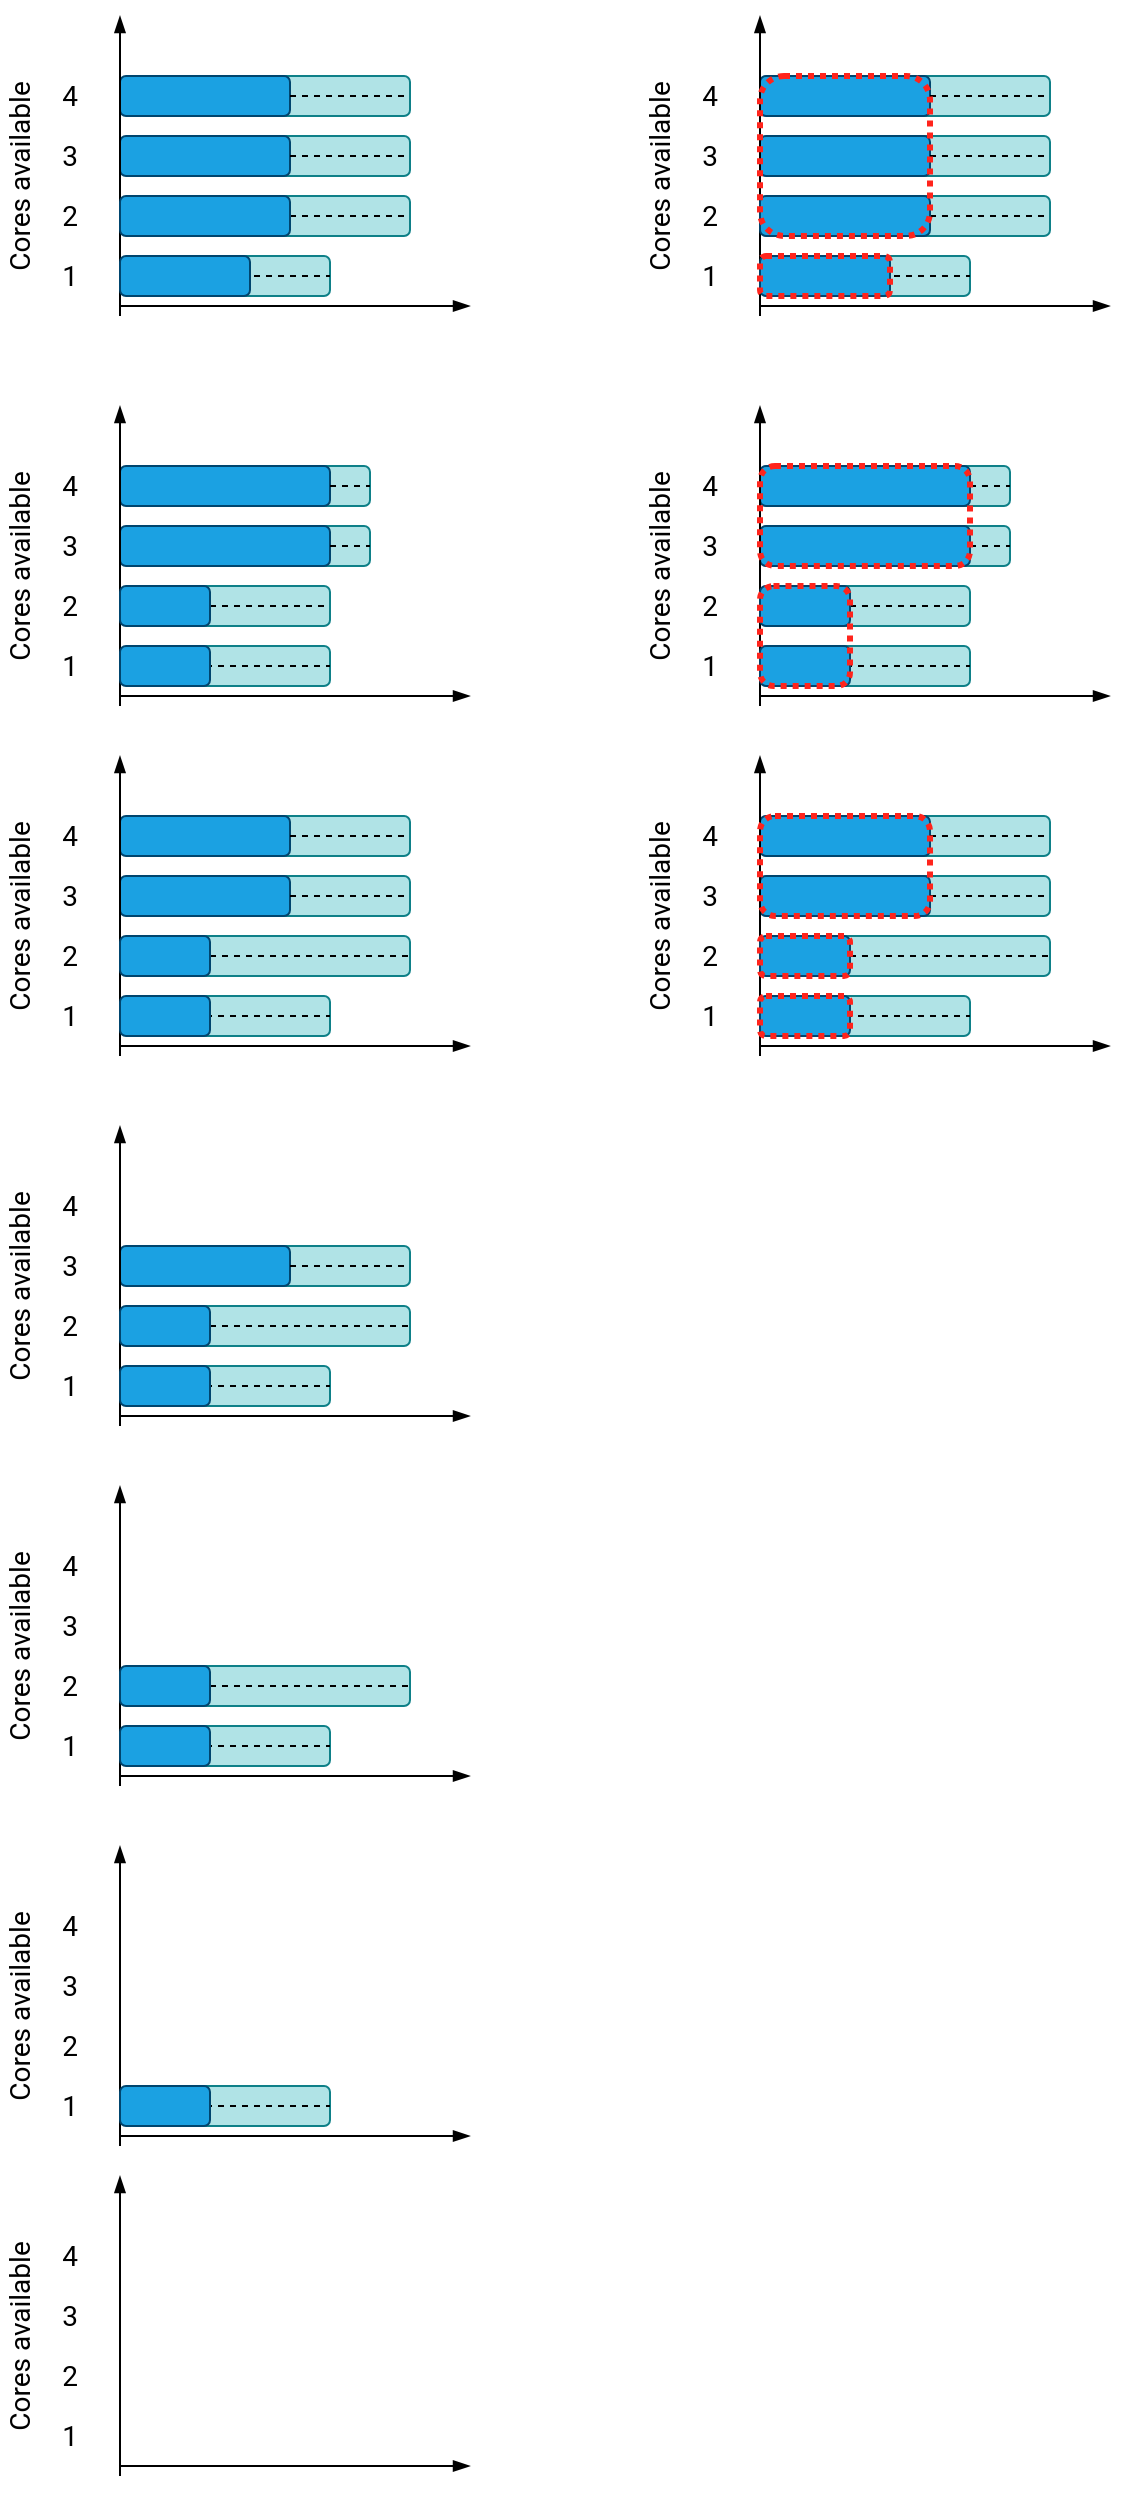 <mxfile version="13.6.2" type="device"><diagram name="simultaneous_releases" id="X5FZOMrQJ32GFvHXeT5o"><mxGraphModel dx="813" dy="1639" grid="1" gridSize="5" guides="1" tooltips="1" connect="1" arrows="1" fold="1" page="1" pageScale="1" pageWidth="827" pageHeight="1169" math="1" shadow="0" extFonts="Roboto^https://fonts.googleapis.com/css?family=Roboto"><root><mxCell id="Jh5jB5BnzTjPkHCwdIx3-0"/><mxCell id="Jh5jB5BnzTjPkHCwdIx3-1" parent="Jh5jB5BnzTjPkHCwdIx3-0"/><mxCell id="tNLp7eBJps0jSe5XnN7u-1" value="" style="rounded=1;whiteSpace=wrap;html=1;align=center;fillColor=#b0e3e6;strokeColor=#0e8088;comic=0;fontSize=14;fontFamily=Roboto;FType=g;" parent="Jh5jB5BnzTjPkHCwdIx3-1" vertex="1"><mxGeometry x="180" y="-170" width="80" height="20" as="geometry"/></mxCell><mxCell id="fd-VsqLZCp9-gfC1SH9L-56" value="1" style="text;html=1;strokeColor=none;fillColor=none;align=center;verticalAlign=middle;whiteSpace=wrap;rounded=0;fontSize=14;fontColor=#000000;fontFamily=Roboto;FType=g;" parent="Jh5jB5BnzTjPkHCwdIx3-1" vertex="1"><mxGeometry x="105" y="-170" width="50" height="20" as="geometry"/></mxCell><mxCell id="fd-VsqLZCp9-gfC1SH9L-57" value="2" style="text;html=1;strokeColor=none;fillColor=none;align=center;verticalAlign=middle;whiteSpace=wrap;rounded=0;fontSize=14;fontColor=#000000;fontFamily=Roboto;FType=g;" parent="Jh5jB5BnzTjPkHCwdIx3-1" vertex="1"><mxGeometry x="105" y="-200" width="50" height="20" as="geometry"/></mxCell><mxCell id="fd-VsqLZCp9-gfC1SH9L-67" value="3" style="text;html=1;strokeColor=none;fillColor=none;align=center;verticalAlign=middle;whiteSpace=wrap;rounded=0;fontSize=14;fontColor=#000000;fontFamily=Roboto;FType=g;" parent="Jh5jB5BnzTjPkHCwdIx3-1" vertex="1"><mxGeometry x="105" y="-230" width="50" height="20" as="geometry"/></mxCell><mxCell id="fd-VsqLZCp9-gfC1SH9L-68" value="" style="endArrow=blockThin;html=1;endFill=1;fontFamily=Roboto;FType=g;" parent="Jh5jB5BnzTjPkHCwdIx3-1" edge="1"><mxGeometry width="50" height="50" relative="1" as="geometry"><mxPoint x="155" y="-145" as="sourcePoint"/><mxPoint x="330" y="-145" as="targetPoint"/></mxGeometry></mxCell><mxCell id="fd-VsqLZCp9-gfC1SH9L-70" value="4" style="text;html=1;strokeColor=none;fillColor=none;align=center;verticalAlign=middle;whiteSpace=wrap;rounded=0;fontSize=14;fontColor=#000000;fontFamily=Roboto;FType=g;" parent="Jh5jB5BnzTjPkHCwdIx3-1" vertex="1"><mxGeometry x="105" y="-260" width="50" height="20" as="geometry"/></mxCell><mxCell id="tNLp7eBJps0jSe5XnN7u-2" value="" style="endArrow=none;dashed=1;html=1;entryX=1;entryY=0.5;entryDx=0;entryDy=0;exitX=0;exitY=0.5;exitDx=0;exitDy=0;" parent="Jh5jB5BnzTjPkHCwdIx3-1" source="tNLp7eBJps0jSe5XnN7u-1" target="tNLp7eBJps0jSe5XnN7u-1" edge="1"><mxGeometry width="50" height="50" relative="1" as="geometry"><mxPoint x="255" y="-160" as="sourcePoint"/><mxPoint x="305" y="-205" as="targetPoint"/></mxGeometry></mxCell><mxCell id="tNLp7eBJps0jSe5XnN7u-3" value="" style="rounded=1;whiteSpace=wrap;html=1;align=center;fillColor=#b0e3e6;strokeColor=#0e8088;comic=0;fontSize=14;fontFamily=Roboto;FType=g;" parent="Jh5jB5BnzTjPkHCwdIx3-1" vertex="1"><mxGeometry x="170" y="-200" width="130" height="20" as="geometry"/></mxCell><mxCell id="tNLp7eBJps0jSe5XnN7u-5" value="" style="endArrow=none;dashed=1;html=1;entryX=1;entryY=0.5;entryDx=0;entryDy=0;exitX=1;exitY=0.5;exitDx=0;exitDy=0;" parent="Jh5jB5BnzTjPkHCwdIx3-1" source="tNLp7eBJps0jSe5XnN7u-13" target="tNLp7eBJps0jSe5XnN7u-3" edge="1"><mxGeometry width="50" height="50" relative="1" as="geometry"><mxPoint x="270" y="-190" as="sourcePoint"/><mxPoint x="305" y="-235" as="targetPoint"/></mxGeometry></mxCell><mxCell id="tNLp7eBJps0jSe5XnN7u-6" value="" style="rounded=1;whiteSpace=wrap;html=1;align=center;fillColor=#b0e3e6;strokeColor=#0e8088;comic=0;fontSize=14;fontFamily=Roboto;FType=g;" parent="Jh5jB5BnzTjPkHCwdIx3-1" vertex="1"><mxGeometry x="190" y="-230" width="110" height="20" as="geometry"/></mxCell><mxCell id="tNLp7eBJps0jSe5XnN7u-7" value="" style="rounded=1;whiteSpace=wrap;html=1;align=center;fillColor=#1ba1e2;fontColor=#ffffff;comic=0;fontSize=14;fontFamily=Roboto;FType=g;strokeColor=#00456E;" parent="Jh5jB5BnzTjPkHCwdIx3-1" vertex="1"><mxGeometry x="155" y="-230" width="85" height="20" as="geometry"/></mxCell><mxCell id="tNLp7eBJps0jSe5XnN7u-8" value="" style="endArrow=none;dashed=1;html=1;entryX=1;entryY=0.5;entryDx=0;entryDy=0;exitX=1;exitY=0.5;exitDx=0;exitDy=0;" parent="Jh5jB5BnzTjPkHCwdIx3-1" source="tNLp7eBJps0jSe5XnN7u-7" target="tNLp7eBJps0jSe5XnN7u-6" edge="1"><mxGeometry width="50" height="50" relative="1" as="geometry"><mxPoint x="255" y="-215" as="sourcePoint"/><mxPoint x="305" y="-265" as="targetPoint"/></mxGeometry></mxCell><mxCell id="tNLp7eBJps0jSe5XnN7u-9" value="" style="rounded=1;whiteSpace=wrap;html=1;align=center;fillColor=#b0e3e6;strokeColor=#0e8088;comic=0;fontSize=14;fontFamily=Roboto;FType=g;" parent="Jh5jB5BnzTjPkHCwdIx3-1" vertex="1"><mxGeometry x="190" y="-260" width="110" height="20" as="geometry"/></mxCell><mxCell id="tNLp7eBJps0jSe5XnN7u-10" value="" style="rounded=1;whiteSpace=wrap;html=1;align=center;fillColor=#1ba1e2;fontColor=#ffffff;comic=0;fontSize=14;fontFamily=Roboto;FType=g;strokeColor=#00456E;" parent="Jh5jB5BnzTjPkHCwdIx3-1" vertex="1"><mxGeometry x="155" y="-260" width="85" height="20" as="geometry"/></mxCell><mxCell id="tNLp7eBJps0jSe5XnN7u-11" value="" style="endArrow=none;dashed=1;html=1;entryX=1;entryY=0.5;entryDx=0;entryDy=0;exitX=1;exitY=0.5;exitDx=0;exitDy=0;" parent="Jh5jB5BnzTjPkHCwdIx3-1" source="tNLp7eBJps0jSe5XnN7u-10" target="tNLp7eBJps0jSe5XnN7u-9" edge="1"><mxGeometry width="50" height="50" relative="1" as="geometry"><mxPoint x="255" y="-245" as="sourcePoint"/><mxPoint x="305" y="-295" as="targetPoint"/></mxGeometry></mxCell><mxCell id="fd-VsqLZCp9-gfC1SH9L-50" value="" style="endArrow=blockThin;html=1;strokeColor=#000000;endFill=1;exitX=0.5;exitY=0;exitDx=0;exitDy=0;fontFamily=Roboto;FType=g;" parent="Jh5jB5BnzTjPkHCwdIx3-1" edge="1"><mxGeometry width="50" height="50" relative="1" as="geometry"><mxPoint x="155" y="-140" as="sourcePoint"/><mxPoint x="155" y="-290" as="targetPoint"/></mxGeometry></mxCell><mxCell id="tNLp7eBJps0jSe5XnN7u-12" value="" style="rounded=1;whiteSpace=wrap;html=1;align=center;fillColor=#1ba1e2;fontColor=#ffffff;comic=0;fontSize=14;fontFamily=Roboto;FType=g;strokeColor=#00456E;" parent="Jh5jB5BnzTjPkHCwdIx3-1" vertex="1"><mxGeometry x="155" y="-170" width="65" height="20" as="geometry"/></mxCell><mxCell id="tNLp7eBJps0jSe5XnN7u-13" value="" style="rounded=1;whiteSpace=wrap;html=1;align=center;fillColor=#1ba1e2;fontColor=#ffffff;comic=0;fontSize=14;fontFamily=Roboto;FType=g;strokeColor=#00456E;" parent="Jh5jB5BnzTjPkHCwdIx3-1" vertex="1"><mxGeometry x="155" y="-200" width="85" height="20" as="geometry"/></mxCell><mxCell id="tNLp7eBJps0jSe5XnN7u-36" value="" style="rounded=1;whiteSpace=wrap;html=1;align=center;fillColor=#b0e3e6;strokeColor=#0e8088;comic=0;fontSize=14;fontFamily=Roboto;FType=g;" parent="Jh5jB5BnzTjPkHCwdIx3-1" vertex="1"><mxGeometry x="500" y="-170" width="80" height="20" as="geometry"/></mxCell><mxCell id="tNLp7eBJps0jSe5XnN7u-40" value="" style="endArrow=blockThin;html=1;endFill=1;fontFamily=Roboto;FType=g;" parent="Jh5jB5BnzTjPkHCwdIx3-1" edge="1"><mxGeometry width="50" height="50" relative="1" as="geometry"><mxPoint x="475" y="-145" as="sourcePoint"/><mxPoint x="650" y="-145" as="targetPoint"/></mxGeometry></mxCell><mxCell id="tNLp7eBJps0jSe5XnN7u-42" value="" style="endArrow=none;dashed=1;html=1;entryX=1;entryY=0.5;entryDx=0;entryDy=0;exitX=0;exitY=0.5;exitDx=0;exitDy=0;" parent="Jh5jB5BnzTjPkHCwdIx3-1" source="tNLp7eBJps0jSe5XnN7u-36" target="tNLp7eBJps0jSe5XnN7u-36" edge="1"><mxGeometry width="50" height="50" relative="1" as="geometry"><mxPoint x="575" y="-160" as="sourcePoint"/><mxPoint x="625" y="-205" as="targetPoint"/></mxGeometry></mxCell><mxCell id="tNLp7eBJps0jSe5XnN7u-43" value="" style="rounded=1;whiteSpace=wrap;html=1;align=center;fillColor=#b0e3e6;strokeColor=#0e8088;comic=0;fontSize=14;fontFamily=Roboto;FType=g;" parent="Jh5jB5BnzTjPkHCwdIx3-1" vertex="1"><mxGeometry x="510" y="-200" width="110" height="20" as="geometry"/></mxCell><mxCell id="tNLp7eBJps0jSe5XnN7u-44" value="" style="endArrow=none;dashed=1;html=1;entryX=1;entryY=0.5;entryDx=0;entryDy=0;exitX=1;exitY=0.5;exitDx=0;exitDy=0;" parent="Jh5jB5BnzTjPkHCwdIx3-1" source="tNLp7eBJps0jSe5XnN7u-53" target="tNLp7eBJps0jSe5XnN7u-43" edge="1"><mxGeometry width="50" height="50" relative="1" as="geometry"><mxPoint x="590" y="-190" as="sourcePoint"/><mxPoint x="625" y="-235" as="targetPoint"/></mxGeometry></mxCell><mxCell id="tNLp7eBJps0jSe5XnN7u-45" value="" style="rounded=1;whiteSpace=wrap;html=1;align=center;fillColor=#b0e3e6;strokeColor=#0e8088;comic=0;fontSize=14;fontFamily=Roboto;FType=g;" parent="Jh5jB5BnzTjPkHCwdIx3-1" vertex="1"><mxGeometry x="510" y="-230" width="110" height="20" as="geometry"/></mxCell><mxCell id="tNLp7eBJps0jSe5XnN7u-46" value="" style="rounded=1;whiteSpace=wrap;html=1;align=center;fillColor=#1ba1e2;fontColor=#ffffff;comic=0;fontSize=14;fontFamily=Roboto;FType=g;strokeColor=#00456E;" parent="Jh5jB5BnzTjPkHCwdIx3-1" vertex="1"><mxGeometry x="475" y="-230" width="85" height="20" as="geometry"/></mxCell><mxCell id="tNLp7eBJps0jSe5XnN7u-47" value="" style="endArrow=none;dashed=1;html=1;entryX=1;entryY=0.5;entryDx=0;entryDy=0;exitX=1;exitY=0.5;exitDx=0;exitDy=0;" parent="Jh5jB5BnzTjPkHCwdIx3-1" source="tNLp7eBJps0jSe5XnN7u-46" target="tNLp7eBJps0jSe5XnN7u-45" edge="1"><mxGeometry width="50" height="50" relative="1" as="geometry"><mxPoint x="575" y="-215" as="sourcePoint"/><mxPoint x="625" y="-265" as="targetPoint"/></mxGeometry></mxCell><mxCell id="tNLp7eBJps0jSe5XnN7u-48" value="" style="rounded=1;whiteSpace=wrap;html=1;align=center;fillColor=#b0e3e6;strokeColor=#0e8088;comic=0;fontSize=14;fontFamily=Roboto;FType=g;" parent="Jh5jB5BnzTjPkHCwdIx3-1" vertex="1"><mxGeometry x="510" y="-260" width="110" height="20" as="geometry"/></mxCell><mxCell id="tNLp7eBJps0jSe5XnN7u-49" value="" style="rounded=1;whiteSpace=wrap;html=1;align=center;fillColor=#1ba1e2;fontColor=#ffffff;comic=0;fontSize=14;fontFamily=Roboto;FType=g;strokeColor=#00456E;" parent="Jh5jB5BnzTjPkHCwdIx3-1" vertex="1"><mxGeometry x="475" y="-260" width="85" height="20" as="geometry"/></mxCell><mxCell id="tNLp7eBJps0jSe5XnN7u-50" value="" style="endArrow=none;dashed=1;html=1;entryX=1;entryY=0.5;entryDx=0;entryDy=0;exitX=1;exitY=0.5;exitDx=0;exitDy=0;" parent="Jh5jB5BnzTjPkHCwdIx3-1" source="tNLp7eBJps0jSe5XnN7u-49" target="tNLp7eBJps0jSe5XnN7u-48" edge="1"><mxGeometry width="50" height="50" relative="1" as="geometry"><mxPoint x="575" y="-245" as="sourcePoint"/><mxPoint x="625" y="-295" as="targetPoint"/></mxGeometry></mxCell><mxCell id="tNLp7eBJps0jSe5XnN7u-51" value="" style="endArrow=blockThin;html=1;strokeColor=#000000;endFill=1;exitX=0.5;exitY=0;exitDx=0;exitDy=0;fontFamily=Roboto;FType=g;" parent="Jh5jB5BnzTjPkHCwdIx3-1" edge="1"><mxGeometry width="50" height="50" relative="1" as="geometry"><mxPoint x="475" y="-140" as="sourcePoint"/><mxPoint x="475" y="-290" as="targetPoint"/></mxGeometry></mxCell><mxCell id="tNLp7eBJps0jSe5XnN7u-52" value="" style="rounded=1;whiteSpace=wrap;html=1;align=center;fillColor=#1ba1e2;fontColor=#ffffff;comic=0;fontSize=14;fontFamily=Roboto;FType=g;strokeColor=#00456E;" parent="Jh5jB5BnzTjPkHCwdIx3-1" vertex="1"><mxGeometry x="475" y="-170" width="65" height="20" as="geometry"/></mxCell><mxCell id="tNLp7eBJps0jSe5XnN7u-53" value="" style="rounded=1;whiteSpace=wrap;html=1;align=center;fillColor=#1ba1e2;fontColor=#ffffff;comic=0;fontSize=14;fontFamily=Roboto;FType=g;strokeColor=#00456E;" parent="Jh5jB5BnzTjPkHCwdIx3-1" vertex="1"><mxGeometry x="475" y="-200" width="85" height="20" as="geometry"/></mxCell><mxCell id="tNLp7eBJps0jSe5XnN7u-34" value="" style="rounded=1;whiteSpace=wrap;html=1;fillColor=none;strokeColor=#FF241C;strokeWidth=3;dashed=1;dashPattern=1 1;" parent="Jh5jB5BnzTjPkHCwdIx3-1" vertex="1"><mxGeometry x="475" y="-260" width="85" height="80" as="geometry"/></mxCell><mxCell id="tNLp7eBJps0jSe5XnN7u-35" value="" style="rounded=1;whiteSpace=wrap;html=1;fillColor=none;strokeColor=#FF241C;strokeWidth=3;dashed=1;dashPattern=1 1;" parent="Jh5jB5BnzTjPkHCwdIx3-1" vertex="1"><mxGeometry x="475" y="-170" width="65" height="20" as="geometry"/></mxCell><mxCell id="tNLp7eBJps0jSe5XnN7u-54" value="" style="rounded=1;whiteSpace=wrap;html=1;align=center;fillColor=#b0e3e6;strokeColor=#0e8088;comic=0;fontSize=14;fontFamily=Roboto;FType=g;" parent="Jh5jB5BnzTjPkHCwdIx3-1" vertex="1"><mxGeometry x="500" y="25" width="80" height="20" as="geometry"/></mxCell><mxCell id="tNLp7eBJps0jSe5XnN7u-58" value="" style="endArrow=blockThin;html=1;endFill=1;fontFamily=Roboto;FType=g;" parent="Jh5jB5BnzTjPkHCwdIx3-1" edge="1"><mxGeometry width="50" height="50" relative="1" as="geometry"><mxPoint x="475" y="50" as="sourcePoint"/><mxPoint x="650.0" y="50" as="targetPoint"/></mxGeometry></mxCell><mxCell id="tNLp7eBJps0jSe5XnN7u-60" value="" style="endArrow=none;dashed=1;html=1;entryX=1;entryY=0.5;entryDx=0;entryDy=0;exitX=0;exitY=0.5;exitDx=0;exitDy=0;" parent="Jh5jB5BnzTjPkHCwdIx3-1" source="tNLp7eBJps0jSe5XnN7u-54" target="tNLp7eBJps0jSe5XnN7u-54" edge="1"><mxGeometry width="50" height="50" relative="1" as="geometry"><mxPoint x="575" y="35" as="sourcePoint"/><mxPoint x="625" y="-10" as="targetPoint"/></mxGeometry></mxCell><mxCell id="tNLp7eBJps0jSe5XnN7u-61" value="" style="rounded=1;whiteSpace=wrap;html=1;align=center;fillColor=#b0e3e6;strokeColor=#0e8088;comic=0;fontSize=14;fontFamily=Roboto;FType=g;" parent="Jh5jB5BnzTjPkHCwdIx3-1" vertex="1"><mxGeometry x="490" y="-5" width="90" height="20" as="geometry"/></mxCell><mxCell id="tNLp7eBJps0jSe5XnN7u-62" value="" style="endArrow=none;dashed=1;html=1;entryX=1;entryY=0.5;entryDx=0;entryDy=0;exitX=1;exitY=0.5;exitDx=0;exitDy=0;" parent="Jh5jB5BnzTjPkHCwdIx3-1" source="tNLp7eBJps0jSe5XnN7u-71" target="tNLp7eBJps0jSe5XnN7u-61" edge="1"><mxGeometry width="50" height="50" relative="1" as="geometry"><mxPoint x="590" y="5" as="sourcePoint"/><mxPoint x="625" y="-40" as="targetPoint"/></mxGeometry></mxCell><mxCell id="tNLp7eBJps0jSe5XnN7u-63" value="" style="rounded=1;whiteSpace=wrap;html=1;align=center;fillColor=#b0e3e6;strokeColor=#0e8088;comic=0;fontSize=14;fontFamily=Roboto;FType=g;" parent="Jh5jB5BnzTjPkHCwdIx3-1" vertex="1"><mxGeometry x="510" y="-35" width="90" height="20" as="geometry"/></mxCell><mxCell id="tNLp7eBJps0jSe5XnN7u-64" value="" style="rounded=1;whiteSpace=wrap;html=1;align=center;fillColor=#1ba1e2;fontColor=#ffffff;comic=0;fontSize=14;fontFamily=Roboto;FType=g;strokeColor=#00456E;" parent="Jh5jB5BnzTjPkHCwdIx3-1" vertex="1"><mxGeometry x="475" y="-35" width="105" height="20" as="geometry"/></mxCell><mxCell id="tNLp7eBJps0jSe5XnN7u-65" value="" style="endArrow=none;dashed=1;html=1;entryX=1;entryY=0.5;entryDx=0;entryDy=0;exitX=1;exitY=0.5;exitDx=0;exitDy=0;" parent="Jh5jB5BnzTjPkHCwdIx3-1" source="tNLp7eBJps0jSe5XnN7u-64" target="tNLp7eBJps0jSe5XnN7u-63" edge="1"><mxGeometry width="50" height="50" relative="1" as="geometry"><mxPoint x="575" y="-20" as="sourcePoint"/><mxPoint x="625" y="-70" as="targetPoint"/></mxGeometry></mxCell><mxCell id="tNLp7eBJps0jSe5XnN7u-66" value="" style="rounded=1;whiteSpace=wrap;html=1;align=center;fillColor=#b0e3e6;strokeColor=#0e8088;comic=0;fontSize=14;fontFamily=Roboto;FType=g;" parent="Jh5jB5BnzTjPkHCwdIx3-1" vertex="1"><mxGeometry x="510" y="-65" width="90" height="20" as="geometry"/></mxCell><mxCell id="tNLp7eBJps0jSe5XnN7u-67" value="" style="rounded=1;whiteSpace=wrap;html=1;align=center;fillColor=#1ba1e2;fontColor=#ffffff;comic=0;fontSize=14;fontFamily=Roboto;FType=g;strokeColor=#00456E;" parent="Jh5jB5BnzTjPkHCwdIx3-1" vertex="1"><mxGeometry x="475" y="-65" width="105" height="20" as="geometry"/></mxCell><mxCell id="tNLp7eBJps0jSe5XnN7u-68" value="" style="endArrow=none;dashed=1;html=1;entryX=1;entryY=0.5;entryDx=0;entryDy=0;exitX=1;exitY=0.5;exitDx=0;exitDy=0;" parent="Jh5jB5BnzTjPkHCwdIx3-1" source="tNLp7eBJps0jSe5XnN7u-67" target="tNLp7eBJps0jSe5XnN7u-66" edge="1"><mxGeometry width="50" height="50" relative="1" as="geometry"><mxPoint x="575" y="-50" as="sourcePoint"/><mxPoint x="625" y="-100" as="targetPoint"/></mxGeometry></mxCell><mxCell id="tNLp7eBJps0jSe5XnN7u-69" value="" style="endArrow=blockThin;html=1;strokeColor=#000000;endFill=1;exitX=0.5;exitY=0;exitDx=0;exitDy=0;fontFamily=Roboto;FType=g;" parent="Jh5jB5BnzTjPkHCwdIx3-1" edge="1"><mxGeometry width="50" height="50" relative="1" as="geometry"><mxPoint x="475" y="55" as="sourcePoint"/><mxPoint x="475" y="-95" as="targetPoint"/></mxGeometry></mxCell><mxCell id="tNLp7eBJps0jSe5XnN7u-70" value="" style="rounded=1;whiteSpace=wrap;html=1;align=center;fillColor=#1ba1e2;fontColor=#ffffff;comic=0;fontSize=14;fontFamily=Roboto;FType=g;strokeColor=#00456E;" parent="Jh5jB5BnzTjPkHCwdIx3-1" vertex="1"><mxGeometry x="475" y="25" width="45" height="20" as="geometry"/></mxCell><mxCell id="tNLp7eBJps0jSe5XnN7u-71" value="" style="rounded=1;whiteSpace=wrap;html=1;align=center;fillColor=#1ba1e2;fontColor=#ffffff;comic=0;fontSize=14;fontFamily=Roboto;FType=g;strokeColor=#00456E;" parent="Jh5jB5BnzTjPkHCwdIx3-1" vertex="1"><mxGeometry x="475" y="-5" width="45" height="20" as="geometry"/></mxCell><mxCell id="tNLp7eBJps0jSe5XnN7u-72" value="" style="rounded=1;whiteSpace=wrap;html=1;fillColor=none;strokeColor=#FF241C;strokeWidth=3;dashed=1;dashPattern=1 1;" parent="Jh5jB5BnzTjPkHCwdIx3-1" vertex="1"><mxGeometry x="475" y="-65" width="105" height="50" as="geometry"/></mxCell><mxCell id="tNLp7eBJps0jSe5XnN7u-74" value="" style="rounded=1;whiteSpace=wrap;html=1;fillColor=none;strokeColor=#FF241C;strokeWidth=3;dashed=1;dashPattern=1 1;" parent="Jh5jB5BnzTjPkHCwdIx3-1" vertex="1"><mxGeometry x="475" y="-5" width="45" height="50" as="geometry"/></mxCell><mxCell id="tNLp7eBJps0jSe5XnN7u-75" value="" style="rounded=1;whiteSpace=wrap;html=1;align=center;fillColor=#b0e3e6;strokeColor=#0e8088;comic=0;fontSize=14;fontFamily=Roboto;FType=g;" parent="Jh5jB5BnzTjPkHCwdIx3-1" vertex="1"><mxGeometry x="180" y="25" width="80" height="20" as="geometry"/></mxCell><mxCell id="tNLp7eBJps0jSe5XnN7u-79" value="" style="endArrow=blockThin;html=1;endFill=1;fontFamily=Roboto;FType=g;" parent="Jh5jB5BnzTjPkHCwdIx3-1" edge="1"><mxGeometry width="50" height="50" relative="1" as="geometry"><mxPoint x="155" y="50" as="sourcePoint"/><mxPoint x="330" y="50" as="targetPoint"/></mxGeometry></mxCell><mxCell id="tNLp7eBJps0jSe5XnN7u-81" value="" style="endArrow=none;dashed=1;html=1;entryX=1;entryY=0.5;entryDx=0;entryDy=0;exitX=0;exitY=0.5;exitDx=0;exitDy=0;" parent="Jh5jB5BnzTjPkHCwdIx3-1" source="tNLp7eBJps0jSe5XnN7u-75" target="tNLp7eBJps0jSe5XnN7u-75" edge="1"><mxGeometry width="50" height="50" relative="1" as="geometry"><mxPoint x="255" y="35" as="sourcePoint"/><mxPoint x="305" y="-10" as="targetPoint"/></mxGeometry></mxCell><mxCell id="tNLp7eBJps0jSe5XnN7u-82" value="" style="rounded=1;whiteSpace=wrap;html=1;align=center;fillColor=#b0e3e6;strokeColor=#0e8088;comic=0;fontSize=14;fontFamily=Roboto;FType=g;" parent="Jh5jB5BnzTjPkHCwdIx3-1" vertex="1"><mxGeometry x="170" y="-5" width="90" height="20" as="geometry"/></mxCell><mxCell id="tNLp7eBJps0jSe5XnN7u-83" value="" style="endArrow=none;dashed=1;html=1;entryX=1;entryY=0.5;entryDx=0;entryDy=0;exitX=1;exitY=0.5;exitDx=0;exitDy=0;" parent="Jh5jB5BnzTjPkHCwdIx3-1" source="tNLp7eBJps0jSe5XnN7u-92" target="tNLp7eBJps0jSe5XnN7u-82" edge="1"><mxGeometry width="50" height="50" relative="1" as="geometry"><mxPoint x="270" y="5" as="sourcePoint"/><mxPoint x="305" y="-40" as="targetPoint"/></mxGeometry></mxCell><mxCell id="tNLp7eBJps0jSe5XnN7u-84" value="" style="rounded=1;whiteSpace=wrap;html=1;align=center;fillColor=#b0e3e6;strokeColor=#0e8088;comic=0;fontSize=14;fontFamily=Roboto;FType=g;" parent="Jh5jB5BnzTjPkHCwdIx3-1" vertex="1"><mxGeometry x="170" y="-35" width="110" height="20" as="geometry"/></mxCell><mxCell id="tNLp7eBJps0jSe5XnN7u-85" value="" style="rounded=1;whiteSpace=wrap;html=1;align=center;fillColor=#1ba1e2;fontColor=#ffffff;comic=0;fontSize=14;fontFamily=Roboto;FType=g;strokeColor=#00456E;" parent="Jh5jB5BnzTjPkHCwdIx3-1" vertex="1"><mxGeometry x="155" y="-35" width="105" height="20" as="geometry"/></mxCell><mxCell id="tNLp7eBJps0jSe5XnN7u-86" value="" style="endArrow=none;dashed=1;html=1;entryX=1;entryY=0.5;entryDx=0;entryDy=0;exitX=1;exitY=0.5;exitDx=0;exitDy=0;" parent="Jh5jB5BnzTjPkHCwdIx3-1" source="tNLp7eBJps0jSe5XnN7u-85" target="tNLp7eBJps0jSe5XnN7u-84" edge="1"><mxGeometry width="50" height="50" relative="1" as="geometry"><mxPoint x="255" y="-20" as="sourcePoint"/><mxPoint x="305" y="-70" as="targetPoint"/></mxGeometry></mxCell><mxCell id="tNLp7eBJps0jSe5XnN7u-87" value="" style="rounded=1;whiteSpace=wrap;html=1;align=center;fillColor=#b0e3e6;strokeColor=#0e8088;comic=0;fontSize=14;fontFamily=Roboto;FType=g;" parent="Jh5jB5BnzTjPkHCwdIx3-1" vertex="1"><mxGeometry x="170" y="-65" width="110" height="20" as="geometry"/></mxCell><mxCell id="tNLp7eBJps0jSe5XnN7u-88" value="" style="rounded=1;whiteSpace=wrap;html=1;align=center;fillColor=#1ba1e2;fontColor=#ffffff;comic=0;fontSize=14;fontFamily=Roboto;FType=g;strokeColor=#00456E;" parent="Jh5jB5BnzTjPkHCwdIx3-1" vertex="1"><mxGeometry x="155" y="-65" width="105" height="20" as="geometry"/></mxCell><mxCell id="tNLp7eBJps0jSe5XnN7u-89" value="" style="endArrow=none;dashed=1;html=1;entryX=1;entryY=0.5;entryDx=0;entryDy=0;exitX=1;exitY=0.5;exitDx=0;exitDy=0;" parent="Jh5jB5BnzTjPkHCwdIx3-1" source="tNLp7eBJps0jSe5XnN7u-88" target="tNLp7eBJps0jSe5XnN7u-87" edge="1"><mxGeometry width="50" height="50" relative="1" as="geometry"><mxPoint x="255" y="-50" as="sourcePoint"/><mxPoint x="305" y="-100" as="targetPoint"/></mxGeometry></mxCell><mxCell id="tNLp7eBJps0jSe5XnN7u-90" value="" style="endArrow=blockThin;html=1;strokeColor=#000000;endFill=1;exitX=0.5;exitY=0;exitDx=0;exitDy=0;fontFamily=Roboto;FType=g;" parent="Jh5jB5BnzTjPkHCwdIx3-1" edge="1"><mxGeometry width="50" height="50" relative="1" as="geometry"><mxPoint x="155" y="55" as="sourcePoint"/><mxPoint x="155" y="-95" as="targetPoint"/></mxGeometry></mxCell><mxCell id="tNLp7eBJps0jSe5XnN7u-91" value="" style="rounded=1;whiteSpace=wrap;html=1;align=center;fillColor=#1ba1e2;fontColor=#ffffff;comic=0;fontSize=14;fontFamily=Roboto;FType=g;strokeColor=#00456E;" parent="Jh5jB5BnzTjPkHCwdIx3-1" vertex="1"><mxGeometry x="155" y="25" width="45" height="20" as="geometry"/></mxCell><mxCell id="tNLp7eBJps0jSe5XnN7u-92" value="" style="rounded=1;whiteSpace=wrap;html=1;align=center;fillColor=#1ba1e2;fontColor=#ffffff;comic=0;fontSize=14;fontFamily=Roboto;FType=g;strokeColor=#00456E;" parent="Jh5jB5BnzTjPkHCwdIx3-1" vertex="1"><mxGeometry x="155" y="-5" width="45" height="20" as="geometry"/></mxCell><mxCell id="tNLp7eBJps0jSe5XnN7u-95" value="" style="rounded=1;whiteSpace=wrap;html=1;align=center;fillColor=#b0e3e6;strokeColor=#0e8088;comic=0;fontSize=14;fontFamily=Roboto;FType=g;" parent="Jh5jB5BnzTjPkHCwdIx3-1" vertex="1"><mxGeometry x="180" y="200" width="80" height="20" as="geometry"/></mxCell><mxCell id="tNLp7eBJps0jSe5XnN7u-99" value="" style="endArrow=blockThin;html=1;endFill=1;fontFamily=Roboto;FType=g;" parent="Jh5jB5BnzTjPkHCwdIx3-1" edge="1"><mxGeometry width="50" height="50" relative="1" as="geometry"><mxPoint x="155" y="225" as="sourcePoint"/><mxPoint x="330" y="225" as="targetPoint"/></mxGeometry></mxCell><mxCell id="tNLp7eBJps0jSe5XnN7u-101" value="" style="endArrow=none;dashed=1;html=1;entryX=1;entryY=0.5;entryDx=0;entryDy=0;exitX=0;exitY=0.5;exitDx=0;exitDy=0;" parent="Jh5jB5BnzTjPkHCwdIx3-1" source="tNLp7eBJps0jSe5XnN7u-95" target="tNLp7eBJps0jSe5XnN7u-95" edge="1"><mxGeometry width="50" height="50" relative="1" as="geometry"><mxPoint x="255" y="210" as="sourcePoint"/><mxPoint x="305" y="165" as="targetPoint"/></mxGeometry></mxCell><mxCell id="tNLp7eBJps0jSe5XnN7u-102" value="" style="rounded=1;whiteSpace=wrap;html=1;align=center;fillColor=#b0e3e6;strokeColor=#0e8088;comic=0;fontSize=14;fontFamily=Roboto;FType=g;" parent="Jh5jB5BnzTjPkHCwdIx3-1" vertex="1"><mxGeometry x="170" y="170" width="130" height="20" as="geometry"/></mxCell><mxCell id="tNLp7eBJps0jSe5XnN7u-103" value="" style="endArrow=none;dashed=1;html=1;entryX=1;entryY=0.5;entryDx=0;entryDy=0;exitX=1;exitY=0.5;exitDx=0;exitDy=0;" parent="Jh5jB5BnzTjPkHCwdIx3-1" source="tNLp7eBJps0jSe5XnN7u-112" target="tNLp7eBJps0jSe5XnN7u-102" edge="1"><mxGeometry width="50" height="50" relative="1" as="geometry"><mxPoint x="270" y="180" as="sourcePoint"/><mxPoint x="305" y="135" as="targetPoint"/></mxGeometry></mxCell><mxCell id="tNLp7eBJps0jSe5XnN7u-104" value="" style="rounded=1;whiteSpace=wrap;html=1;align=center;fillColor=#b0e3e6;strokeColor=#0e8088;comic=0;fontSize=14;fontFamily=Roboto;FType=g;" parent="Jh5jB5BnzTjPkHCwdIx3-1" vertex="1"><mxGeometry x="170" y="140" width="130" height="20" as="geometry"/></mxCell><mxCell id="tNLp7eBJps0jSe5XnN7u-105" value="" style="rounded=1;whiteSpace=wrap;html=1;align=center;fillColor=#1ba1e2;fontColor=#ffffff;comic=0;fontSize=14;fontFamily=Roboto;FType=g;strokeColor=#00456E;" parent="Jh5jB5BnzTjPkHCwdIx3-1" vertex="1"><mxGeometry x="155" y="140" width="85" height="20" as="geometry"/></mxCell><mxCell id="tNLp7eBJps0jSe5XnN7u-106" value="" style="endArrow=none;dashed=1;html=1;entryX=1;entryY=0.5;entryDx=0;entryDy=0;exitX=1;exitY=0.5;exitDx=0;exitDy=0;" parent="Jh5jB5BnzTjPkHCwdIx3-1" source="tNLp7eBJps0jSe5XnN7u-105" target="tNLp7eBJps0jSe5XnN7u-104" edge="1"><mxGeometry width="50" height="50" relative="1" as="geometry"><mxPoint x="255" y="155" as="sourcePoint"/><mxPoint x="305" y="105" as="targetPoint"/></mxGeometry></mxCell><mxCell id="tNLp7eBJps0jSe5XnN7u-107" value="" style="rounded=1;whiteSpace=wrap;html=1;align=center;fillColor=#b0e3e6;strokeColor=#0e8088;comic=0;fontSize=14;fontFamily=Roboto;FType=g;" parent="Jh5jB5BnzTjPkHCwdIx3-1" vertex="1"><mxGeometry x="220" y="110" width="80" height="20" as="geometry"/></mxCell><mxCell id="tNLp7eBJps0jSe5XnN7u-108" value="" style="rounded=1;whiteSpace=wrap;html=1;align=center;fillColor=#1ba1e2;fontColor=#ffffff;comic=0;fontSize=14;fontFamily=Roboto;FType=g;strokeColor=#00456E;" parent="Jh5jB5BnzTjPkHCwdIx3-1" vertex="1"><mxGeometry x="155" y="110" width="85" height="20" as="geometry"/></mxCell><mxCell id="tNLp7eBJps0jSe5XnN7u-109" value="" style="endArrow=none;dashed=1;html=1;entryX=1;entryY=0.5;entryDx=0;entryDy=0;exitX=1;exitY=0.5;exitDx=0;exitDy=0;" parent="Jh5jB5BnzTjPkHCwdIx3-1" source="tNLp7eBJps0jSe5XnN7u-108" target="tNLp7eBJps0jSe5XnN7u-107" edge="1"><mxGeometry width="50" height="50" relative="1" as="geometry"><mxPoint x="255" y="125" as="sourcePoint"/><mxPoint x="305" y="75" as="targetPoint"/></mxGeometry></mxCell><mxCell id="tNLp7eBJps0jSe5XnN7u-110" value="" style="endArrow=blockThin;html=1;strokeColor=#000000;endFill=1;exitX=0.5;exitY=0;exitDx=0;exitDy=0;fontFamily=Roboto;FType=g;" parent="Jh5jB5BnzTjPkHCwdIx3-1" edge="1"><mxGeometry width="50" height="50" relative="1" as="geometry"><mxPoint x="155" y="230" as="sourcePoint"/><mxPoint x="155" y="80" as="targetPoint"/></mxGeometry></mxCell><mxCell id="tNLp7eBJps0jSe5XnN7u-111" value="" style="rounded=1;whiteSpace=wrap;html=1;align=center;fillColor=#1ba1e2;fontColor=#ffffff;comic=0;fontSize=14;fontFamily=Roboto;FType=g;strokeColor=#00456E;" parent="Jh5jB5BnzTjPkHCwdIx3-1" vertex="1"><mxGeometry x="155" y="200" width="45" height="20" as="geometry"/></mxCell><mxCell id="tNLp7eBJps0jSe5XnN7u-112" value="" style="rounded=1;whiteSpace=wrap;html=1;align=center;fillColor=#1ba1e2;fontColor=#ffffff;comic=0;fontSize=14;fontFamily=Roboto;FType=g;strokeColor=#00456E;" parent="Jh5jB5BnzTjPkHCwdIx3-1" vertex="1"><mxGeometry x="155" y="170" width="45" height="20" as="geometry"/></mxCell><mxCell id="tNLp7eBJps0jSe5XnN7u-114" value="" style="rounded=1;whiteSpace=wrap;html=1;align=center;fillColor=#b0e3e6;strokeColor=#0e8088;comic=0;fontSize=14;fontFamily=Roboto;FType=g;" parent="Jh5jB5BnzTjPkHCwdIx3-1" vertex="1"><mxGeometry x="180" y="385" width="80" height="20" as="geometry"/></mxCell><mxCell id="tNLp7eBJps0jSe5XnN7u-118" value="" style="endArrow=blockThin;html=1;endFill=1;fontFamily=Roboto;FType=g;" parent="Jh5jB5BnzTjPkHCwdIx3-1" edge="1"><mxGeometry width="50" height="50" relative="1" as="geometry"><mxPoint x="155" y="410" as="sourcePoint"/><mxPoint x="330" y="410" as="targetPoint"/></mxGeometry></mxCell><mxCell id="tNLp7eBJps0jSe5XnN7u-120" value="" style="endArrow=none;dashed=1;html=1;entryX=1;entryY=0.5;entryDx=0;entryDy=0;exitX=0;exitY=0.5;exitDx=0;exitDy=0;" parent="Jh5jB5BnzTjPkHCwdIx3-1" source="tNLp7eBJps0jSe5XnN7u-114" target="tNLp7eBJps0jSe5XnN7u-114" edge="1"><mxGeometry width="50" height="50" relative="1" as="geometry"><mxPoint x="255" y="395" as="sourcePoint"/><mxPoint x="305" y="350" as="targetPoint"/></mxGeometry></mxCell><mxCell id="tNLp7eBJps0jSe5XnN7u-121" value="" style="rounded=1;whiteSpace=wrap;html=1;align=center;fillColor=#b0e3e6;strokeColor=#0e8088;comic=0;fontSize=14;fontFamily=Roboto;FType=g;" parent="Jh5jB5BnzTjPkHCwdIx3-1" vertex="1"><mxGeometry x="170" y="355" width="130" height="20" as="geometry"/></mxCell><mxCell id="tNLp7eBJps0jSe5XnN7u-122" value="" style="endArrow=none;dashed=1;html=1;entryX=1;entryY=0.5;entryDx=0;entryDy=0;exitX=1;exitY=0.5;exitDx=0;exitDy=0;" parent="Jh5jB5BnzTjPkHCwdIx3-1" source="tNLp7eBJps0jSe5XnN7u-131" target="tNLp7eBJps0jSe5XnN7u-121" edge="1"><mxGeometry width="50" height="50" relative="1" as="geometry"><mxPoint x="270" y="365" as="sourcePoint"/><mxPoint x="305" y="320" as="targetPoint"/></mxGeometry></mxCell><mxCell id="tNLp7eBJps0jSe5XnN7u-123" value="" style="rounded=1;whiteSpace=wrap;html=1;align=center;fillColor=#b0e3e6;strokeColor=#0e8088;comic=0;fontSize=14;fontFamily=Roboto;FType=g;" parent="Jh5jB5BnzTjPkHCwdIx3-1" vertex="1"><mxGeometry x="170" y="325" width="130" height="20" as="geometry"/></mxCell><mxCell id="tNLp7eBJps0jSe5XnN7u-124" value="" style="rounded=1;whiteSpace=wrap;html=1;align=center;fillColor=#1ba1e2;fontColor=#ffffff;comic=0;fontSize=14;fontFamily=Roboto;FType=g;strokeColor=#00456E;" parent="Jh5jB5BnzTjPkHCwdIx3-1" vertex="1"><mxGeometry x="155" y="325" width="85" height="20" as="geometry"/></mxCell><mxCell id="tNLp7eBJps0jSe5XnN7u-125" value="" style="endArrow=none;dashed=1;html=1;entryX=1;entryY=0.5;entryDx=0;entryDy=0;exitX=1;exitY=0.5;exitDx=0;exitDy=0;" parent="Jh5jB5BnzTjPkHCwdIx3-1" source="tNLp7eBJps0jSe5XnN7u-124" target="tNLp7eBJps0jSe5XnN7u-123" edge="1"><mxGeometry width="50" height="50" relative="1" as="geometry"><mxPoint x="255" y="340" as="sourcePoint"/><mxPoint x="305" y="290" as="targetPoint"/></mxGeometry></mxCell><mxCell id="tNLp7eBJps0jSe5XnN7u-129" value="" style="endArrow=blockThin;html=1;strokeColor=#000000;endFill=1;exitX=0.5;exitY=0;exitDx=0;exitDy=0;fontFamily=Roboto;FType=g;" parent="Jh5jB5BnzTjPkHCwdIx3-1" edge="1"><mxGeometry width="50" height="50" relative="1" as="geometry"><mxPoint x="155" y="415" as="sourcePoint"/><mxPoint x="155" y="265" as="targetPoint"/></mxGeometry></mxCell><mxCell id="tNLp7eBJps0jSe5XnN7u-130" value="" style="rounded=1;whiteSpace=wrap;html=1;align=center;fillColor=#1ba1e2;fontColor=#ffffff;comic=0;fontSize=14;fontFamily=Roboto;FType=g;strokeColor=#00456E;" parent="Jh5jB5BnzTjPkHCwdIx3-1" vertex="1"><mxGeometry x="155" y="385" width="45" height="20" as="geometry"/></mxCell><mxCell id="tNLp7eBJps0jSe5XnN7u-131" value="" style="rounded=1;whiteSpace=wrap;html=1;align=center;fillColor=#1ba1e2;fontColor=#ffffff;comic=0;fontSize=14;fontFamily=Roboto;FType=g;strokeColor=#00456E;" parent="Jh5jB5BnzTjPkHCwdIx3-1" vertex="1"><mxGeometry x="155" y="355" width="45" height="20" as="geometry"/></mxCell><mxCell id="tNLp7eBJps0jSe5XnN7u-132" value="" style="rounded=1;whiteSpace=wrap;html=1;align=center;fillColor=#b0e3e6;strokeColor=#0e8088;comic=0;fontSize=14;fontFamily=Roboto;FType=g;" parent="Jh5jB5BnzTjPkHCwdIx3-1" vertex="1"><mxGeometry x="180" y="565" width="80" height="20" as="geometry"/></mxCell><mxCell id="tNLp7eBJps0jSe5XnN7u-136" value="" style="endArrow=blockThin;html=1;endFill=1;fontFamily=Roboto;FType=g;" parent="Jh5jB5BnzTjPkHCwdIx3-1" edge="1"><mxGeometry width="50" height="50" relative="1" as="geometry"><mxPoint x="155" y="590" as="sourcePoint"/><mxPoint x="330" y="590" as="targetPoint"/></mxGeometry></mxCell><mxCell id="tNLp7eBJps0jSe5XnN7u-138" value="" style="endArrow=none;dashed=1;html=1;entryX=1;entryY=0.5;entryDx=0;entryDy=0;exitX=0;exitY=0.5;exitDx=0;exitDy=0;" parent="Jh5jB5BnzTjPkHCwdIx3-1" source="tNLp7eBJps0jSe5XnN7u-132" target="tNLp7eBJps0jSe5XnN7u-132" edge="1"><mxGeometry width="50" height="50" relative="1" as="geometry"><mxPoint x="255" y="575" as="sourcePoint"/><mxPoint x="305" y="530" as="targetPoint"/></mxGeometry></mxCell><mxCell id="tNLp7eBJps0jSe5XnN7u-139" value="" style="rounded=1;whiteSpace=wrap;html=1;align=center;fillColor=#b0e3e6;strokeColor=#0e8088;comic=0;fontSize=14;fontFamily=Roboto;FType=g;" parent="Jh5jB5BnzTjPkHCwdIx3-1" vertex="1"><mxGeometry x="170" y="535" width="130" height="20" as="geometry"/></mxCell><mxCell id="tNLp7eBJps0jSe5XnN7u-140" value="" style="endArrow=none;dashed=1;html=1;entryX=1;entryY=0.5;entryDx=0;entryDy=0;exitX=1;exitY=0.5;exitDx=0;exitDy=0;" parent="Jh5jB5BnzTjPkHCwdIx3-1" source="tNLp7eBJps0jSe5XnN7u-149" target="tNLp7eBJps0jSe5XnN7u-139" edge="1"><mxGeometry width="50" height="50" relative="1" as="geometry"><mxPoint x="270" y="545" as="sourcePoint"/><mxPoint x="305" y="500" as="targetPoint"/></mxGeometry></mxCell><mxCell id="tNLp7eBJps0jSe5XnN7u-147" value="" style="endArrow=blockThin;html=1;strokeColor=#000000;endFill=1;exitX=0.5;exitY=0;exitDx=0;exitDy=0;fontFamily=Roboto;FType=g;" parent="Jh5jB5BnzTjPkHCwdIx3-1" edge="1"><mxGeometry width="50" height="50" relative="1" as="geometry"><mxPoint x="155" y="595" as="sourcePoint"/><mxPoint x="155" y="445" as="targetPoint"/></mxGeometry></mxCell><mxCell id="tNLp7eBJps0jSe5XnN7u-148" value="" style="rounded=1;whiteSpace=wrap;html=1;align=center;fillColor=#1ba1e2;fontColor=#ffffff;comic=0;fontSize=14;fontFamily=Roboto;FType=g;strokeColor=#00456E;" parent="Jh5jB5BnzTjPkHCwdIx3-1" vertex="1"><mxGeometry x="155" y="565" width="45" height="20" as="geometry"/></mxCell><mxCell id="tNLp7eBJps0jSe5XnN7u-149" value="" style="rounded=1;whiteSpace=wrap;html=1;align=center;fillColor=#1ba1e2;fontColor=#ffffff;comic=0;fontSize=14;fontFamily=Roboto;FType=g;strokeColor=#00456E;" parent="Jh5jB5BnzTjPkHCwdIx3-1" vertex="1"><mxGeometry x="155" y="535" width="45" height="20" as="geometry"/></mxCell><mxCell id="tNLp7eBJps0jSe5XnN7u-150" value="" style="rounded=1;whiteSpace=wrap;html=1;align=center;fillColor=#b0e3e6;strokeColor=#0e8088;comic=0;fontSize=14;fontFamily=Roboto;FType=g;" parent="Jh5jB5BnzTjPkHCwdIx3-1" vertex="1"><mxGeometry x="180" y="745" width="80" height="20" as="geometry"/></mxCell><mxCell id="tNLp7eBJps0jSe5XnN7u-154" value="" style="endArrow=blockThin;html=1;endFill=1;fontFamily=Roboto;FType=g;" parent="Jh5jB5BnzTjPkHCwdIx3-1" edge="1"><mxGeometry width="50" height="50" relative="1" as="geometry"><mxPoint x="155" y="770" as="sourcePoint"/><mxPoint x="330" y="770" as="targetPoint"/></mxGeometry></mxCell><mxCell id="tNLp7eBJps0jSe5XnN7u-156" value="" style="endArrow=none;dashed=1;html=1;entryX=1;entryY=0.5;entryDx=0;entryDy=0;exitX=0;exitY=0.5;exitDx=0;exitDy=0;" parent="Jh5jB5BnzTjPkHCwdIx3-1" source="tNLp7eBJps0jSe5XnN7u-150" target="tNLp7eBJps0jSe5XnN7u-150" edge="1"><mxGeometry width="50" height="50" relative="1" as="geometry"><mxPoint x="255" y="755" as="sourcePoint"/><mxPoint x="305" y="710" as="targetPoint"/></mxGeometry></mxCell><mxCell id="tNLp7eBJps0jSe5XnN7u-165" value="" style="endArrow=blockThin;html=1;strokeColor=#000000;endFill=1;exitX=0.5;exitY=0;exitDx=0;exitDy=0;fontFamily=Roboto;FType=g;" parent="Jh5jB5BnzTjPkHCwdIx3-1" edge="1"><mxGeometry width="50" height="50" relative="1" as="geometry"><mxPoint x="155" y="775" as="sourcePoint"/><mxPoint x="155" y="625" as="targetPoint"/></mxGeometry></mxCell><mxCell id="tNLp7eBJps0jSe5XnN7u-166" value="" style="rounded=1;whiteSpace=wrap;html=1;align=center;fillColor=#1ba1e2;fontColor=#ffffff;comic=0;fontSize=14;fontFamily=Roboto;FType=g;strokeColor=#00456E;" parent="Jh5jB5BnzTjPkHCwdIx3-1" vertex="1"><mxGeometry x="155" y="745" width="45" height="20" as="geometry"/></mxCell><mxCell id="tNLp7eBJps0jSe5XnN7u-190" value="" style="rounded=1;whiteSpace=wrap;html=1;align=center;fillColor=#b0e3e6;strokeColor=#0e8088;comic=0;fontSize=14;fontFamily=Roboto;FType=g;" parent="Jh5jB5BnzTjPkHCwdIx3-1" vertex="1"><mxGeometry x="500" y="200" width="80" height="20" as="geometry"/></mxCell><mxCell id="tNLp7eBJps0jSe5XnN7u-194" value="" style="endArrow=blockThin;html=1;endFill=1;fontFamily=Roboto;FType=g;" parent="Jh5jB5BnzTjPkHCwdIx3-1" edge="1"><mxGeometry width="50" height="50" relative="1" as="geometry"><mxPoint x="475" y="225" as="sourcePoint"/><mxPoint x="650" y="225" as="targetPoint"/></mxGeometry></mxCell><mxCell id="tNLp7eBJps0jSe5XnN7u-196" value="" style="endArrow=none;dashed=1;html=1;entryX=1;entryY=0.5;entryDx=0;entryDy=0;exitX=0;exitY=0.5;exitDx=0;exitDy=0;" parent="Jh5jB5BnzTjPkHCwdIx3-1" source="tNLp7eBJps0jSe5XnN7u-190" target="tNLp7eBJps0jSe5XnN7u-190" edge="1"><mxGeometry width="50" height="50" relative="1" as="geometry"><mxPoint x="575" y="210" as="sourcePoint"/><mxPoint x="625" y="165" as="targetPoint"/></mxGeometry></mxCell><mxCell id="tNLp7eBJps0jSe5XnN7u-197" value="" style="rounded=1;whiteSpace=wrap;html=1;align=center;fillColor=#b0e3e6;strokeColor=#0e8088;comic=0;fontSize=14;fontFamily=Roboto;FType=g;" parent="Jh5jB5BnzTjPkHCwdIx3-1" vertex="1"><mxGeometry x="490" y="170" width="130" height="20" as="geometry"/></mxCell><mxCell id="tNLp7eBJps0jSe5XnN7u-198" value="" style="endArrow=none;dashed=1;html=1;entryX=1;entryY=0.5;entryDx=0;entryDy=0;exitX=1;exitY=0.5;exitDx=0;exitDy=0;" parent="Jh5jB5BnzTjPkHCwdIx3-1" source="tNLp7eBJps0jSe5XnN7u-207" target="tNLp7eBJps0jSe5XnN7u-197" edge="1"><mxGeometry width="50" height="50" relative="1" as="geometry"><mxPoint x="590" y="180" as="sourcePoint"/><mxPoint x="625" y="135" as="targetPoint"/></mxGeometry></mxCell><mxCell id="tNLp7eBJps0jSe5XnN7u-199" value="" style="rounded=1;whiteSpace=wrap;html=1;align=center;fillColor=#b0e3e6;strokeColor=#0e8088;comic=0;fontSize=14;fontFamily=Roboto;FType=g;" parent="Jh5jB5BnzTjPkHCwdIx3-1" vertex="1"><mxGeometry x="490" y="140" width="130" height="20" as="geometry"/></mxCell><mxCell id="tNLp7eBJps0jSe5XnN7u-200" value="" style="rounded=1;whiteSpace=wrap;html=1;align=center;fillColor=#1ba1e2;fontColor=#ffffff;comic=0;fontSize=14;fontFamily=Roboto;FType=g;strokeColor=#00456E;" parent="Jh5jB5BnzTjPkHCwdIx3-1" vertex="1"><mxGeometry x="475" y="140" width="85" height="20" as="geometry"/></mxCell><mxCell id="tNLp7eBJps0jSe5XnN7u-201" value="" style="endArrow=none;dashed=1;html=1;entryX=1;entryY=0.5;entryDx=0;entryDy=0;exitX=1;exitY=0.5;exitDx=0;exitDy=0;" parent="Jh5jB5BnzTjPkHCwdIx3-1" source="tNLp7eBJps0jSe5XnN7u-200" target="tNLp7eBJps0jSe5XnN7u-199" edge="1"><mxGeometry width="50" height="50" relative="1" as="geometry"><mxPoint x="575" y="155" as="sourcePoint"/><mxPoint x="625" y="105" as="targetPoint"/></mxGeometry></mxCell><mxCell id="tNLp7eBJps0jSe5XnN7u-202" value="" style="rounded=1;whiteSpace=wrap;html=1;align=center;fillColor=#b0e3e6;strokeColor=#0e8088;comic=0;fontSize=14;fontFamily=Roboto;FType=g;" parent="Jh5jB5BnzTjPkHCwdIx3-1" vertex="1"><mxGeometry x="540" y="110" width="80" height="20" as="geometry"/></mxCell><mxCell id="tNLp7eBJps0jSe5XnN7u-203" value="" style="rounded=1;whiteSpace=wrap;html=1;align=center;fillColor=#1ba1e2;fontColor=#ffffff;comic=0;fontSize=14;fontFamily=Roboto;FType=g;strokeColor=#00456E;" parent="Jh5jB5BnzTjPkHCwdIx3-1" vertex="1"><mxGeometry x="475" y="110" width="85" height="20" as="geometry"/></mxCell><mxCell id="tNLp7eBJps0jSe5XnN7u-204" value="" style="endArrow=none;dashed=1;html=1;entryX=1;entryY=0.5;entryDx=0;entryDy=0;exitX=1;exitY=0.5;exitDx=0;exitDy=0;" parent="Jh5jB5BnzTjPkHCwdIx3-1" source="tNLp7eBJps0jSe5XnN7u-203" target="tNLp7eBJps0jSe5XnN7u-202" edge="1"><mxGeometry width="50" height="50" relative="1" as="geometry"><mxPoint x="575" y="125" as="sourcePoint"/><mxPoint x="625" y="75" as="targetPoint"/></mxGeometry></mxCell><mxCell id="tNLp7eBJps0jSe5XnN7u-205" value="" style="endArrow=blockThin;html=1;strokeColor=#000000;endFill=1;exitX=0.5;exitY=0;exitDx=0;exitDy=0;fontFamily=Roboto;FType=g;" parent="Jh5jB5BnzTjPkHCwdIx3-1" edge="1"><mxGeometry width="50" height="50" relative="1" as="geometry"><mxPoint x="475" y="230" as="sourcePoint"/><mxPoint x="475" y="80" as="targetPoint"/></mxGeometry></mxCell><mxCell id="tNLp7eBJps0jSe5XnN7u-206" value="" style="rounded=1;whiteSpace=wrap;html=1;align=center;fillColor=#1ba1e2;fontColor=#ffffff;comic=0;fontSize=14;fontFamily=Roboto;FType=g;strokeColor=#00456E;" parent="Jh5jB5BnzTjPkHCwdIx3-1" vertex="1"><mxGeometry x="475" y="200" width="45" height="20" as="geometry"/></mxCell><mxCell id="tNLp7eBJps0jSe5XnN7u-207" value="" style="rounded=1;whiteSpace=wrap;html=1;align=center;fillColor=#1ba1e2;fontColor=#ffffff;comic=0;fontSize=14;fontFamily=Roboto;FType=g;strokeColor=#00456E;" parent="Jh5jB5BnzTjPkHCwdIx3-1" vertex="1"><mxGeometry x="475" y="170" width="45" height="20" as="geometry"/></mxCell><mxCell id="tNLp7eBJps0jSe5XnN7u-189" value="" style="rounded=1;whiteSpace=wrap;html=1;fillColor=none;strokeWidth=3;dashed=1;strokeColor=#FF241C;perimeterSpacing=0;dashPattern=1 1;" parent="Jh5jB5BnzTjPkHCwdIx3-1" vertex="1"><mxGeometry x="475" y="110" width="85" height="50" as="geometry"/></mxCell><mxCell id="tNLp7eBJps0jSe5XnN7u-208" value="" style="rounded=1;whiteSpace=wrap;html=1;fillColor=none;strokeWidth=3;dashed=1;strokeColor=#FF241C;perimeterSpacing=0;dashPattern=1 1;" parent="Jh5jB5BnzTjPkHCwdIx3-1" vertex="1"><mxGeometry x="475" y="170" width="45" height="20" as="geometry"/></mxCell><mxCell id="tNLp7eBJps0jSe5XnN7u-209" value="" style="rounded=1;whiteSpace=wrap;html=1;fillColor=none;strokeWidth=3;dashed=1;strokeColor=#FF241C;perimeterSpacing=0;dashPattern=1 1;" parent="Jh5jB5BnzTjPkHCwdIx3-1" vertex="1"><mxGeometry x="475" y="200" width="45" height="20" as="geometry"/></mxCell><mxCell id="tNLp7eBJps0jSe5XnN7u-214" value="" style="endArrow=blockThin;html=1;endFill=1;fontFamily=Roboto;FType=g;" parent="Jh5jB5BnzTjPkHCwdIx3-1" edge="1"><mxGeometry width="50" height="50" relative="1" as="geometry"><mxPoint x="155" y="935" as="sourcePoint"/><mxPoint x="330" y="935" as="targetPoint"/></mxGeometry></mxCell><mxCell id="tNLp7eBJps0jSe5XnN7u-217" value="" style="endArrow=blockThin;html=1;strokeColor=#000000;endFill=1;exitX=0.5;exitY=0;exitDx=0;exitDy=0;fontFamily=Roboto;FType=g;" parent="Jh5jB5BnzTjPkHCwdIx3-1" edge="1"><mxGeometry width="50" height="50" relative="1" as="geometry"><mxPoint x="155" y="940" as="sourcePoint"/><mxPoint x="155" y="790" as="targetPoint"/></mxGeometry></mxCell><mxCell id="AzLhOcKu6m5NSHQBuwhc-0" value="Cores available" style="text;html=1;strokeColor=none;fillColor=none;align=center;verticalAlign=middle;whiteSpace=wrap;rounded=0;fontSize=14;fontColor=#000000;fontFamily=Roboto;FType=g;rotation=-90;" vertex="1" parent="Jh5jB5BnzTjPkHCwdIx3-1"><mxGeometry x="50" y="-220" width="110" height="20" as="geometry"/></mxCell><mxCell id="AzLhOcKu6m5NSHQBuwhc-21" value="1" style="text;html=1;strokeColor=none;fillColor=none;align=center;verticalAlign=middle;whiteSpace=wrap;rounded=0;fontSize=14;fontColor=#000000;fontFamily=Roboto;FType=g;" vertex="1" parent="Jh5jB5BnzTjPkHCwdIx3-1"><mxGeometry x="425" y="-170" width="50" height="20" as="geometry"/></mxCell><mxCell id="AzLhOcKu6m5NSHQBuwhc-22" value="2" style="text;html=1;strokeColor=none;fillColor=none;align=center;verticalAlign=middle;whiteSpace=wrap;rounded=0;fontSize=14;fontColor=#000000;fontFamily=Roboto;FType=g;" vertex="1" parent="Jh5jB5BnzTjPkHCwdIx3-1"><mxGeometry x="425" y="-200" width="50" height="20" as="geometry"/></mxCell><mxCell id="AzLhOcKu6m5NSHQBuwhc-23" value="3" style="text;html=1;strokeColor=none;fillColor=none;align=center;verticalAlign=middle;whiteSpace=wrap;rounded=0;fontSize=14;fontColor=#000000;fontFamily=Roboto;FType=g;" vertex="1" parent="Jh5jB5BnzTjPkHCwdIx3-1"><mxGeometry x="425" y="-230" width="50" height="20" as="geometry"/></mxCell><mxCell id="AzLhOcKu6m5NSHQBuwhc-24" value="4" style="text;html=1;strokeColor=none;fillColor=none;align=center;verticalAlign=middle;whiteSpace=wrap;rounded=0;fontSize=14;fontColor=#000000;fontFamily=Roboto;FType=g;" vertex="1" parent="Jh5jB5BnzTjPkHCwdIx3-1"><mxGeometry x="425" y="-260" width="50" height="20" as="geometry"/></mxCell><mxCell id="AzLhOcKu6m5NSHQBuwhc-25" value="Cores available" style="text;html=1;strokeColor=none;fillColor=none;align=center;verticalAlign=middle;whiteSpace=wrap;rounded=0;fontSize=14;fontColor=#000000;fontFamily=Roboto;FType=g;rotation=-90;" vertex="1" parent="Jh5jB5BnzTjPkHCwdIx3-1"><mxGeometry x="370" y="-220" width="110" height="20" as="geometry"/></mxCell><mxCell id="AzLhOcKu6m5NSHQBuwhc-26" value="1" style="text;html=1;strokeColor=none;fillColor=none;align=center;verticalAlign=middle;whiteSpace=wrap;rounded=0;fontSize=14;fontColor=#000000;fontFamily=Roboto;FType=g;" vertex="1" parent="Jh5jB5BnzTjPkHCwdIx3-1"><mxGeometry x="425" y="25" width="50" height="20" as="geometry"/></mxCell><mxCell id="AzLhOcKu6m5NSHQBuwhc-27" value="2" style="text;html=1;strokeColor=none;fillColor=none;align=center;verticalAlign=middle;whiteSpace=wrap;rounded=0;fontSize=14;fontColor=#000000;fontFamily=Roboto;FType=g;" vertex="1" parent="Jh5jB5BnzTjPkHCwdIx3-1"><mxGeometry x="425" y="-5" width="50" height="20" as="geometry"/></mxCell><mxCell id="AzLhOcKu6m5NSHQBuwhc-28" value="3" style="text;html=1;strokeColor=none;fillColor=none;align=center;verticalAlign=middle;whiteSpace=wrap;rounded=0;fontSize=14;fontColor=#000000;fontFamily=Roboto;FType=g;" vertex="1" parent="Jh5jB5BnzTjPkHCwdIx3-1"><mxGeometry x="425" y="-35" width="50" height="20" as="geometry"/></mxCell><mxCell id="AzLhOcKu6m5NSHQBuwhc-29" value="4" style="text;html=1;strokeColor=none;fillColor=none;align=center;verticalAlign=middle;whiteSpace=wrap;rounded=0;fontSize=14;fontColor=#000000;fontFamily=Roboto;FType=g;" vertex="1" parent="Jh5jB5BnzTjPkHCwdIx3-1"><mxGeometry x="425" y="-65" width="50" height="20" as="geometry"/></mxCell><mxCell id="AzLhOcKu6m5NSHQBuwhc-30" value="Cores available" style="text;html=1;strokeColor=none;fillColor=none;align=center;verticalAlign=middle;whiteSpace=wrap;rounded=0;fontSize=14;fontColor=#000000;fontFamily=Roboto;FType=g;rotation=-90;" vertex="1" parent="Jh5jB5BnzTjPkHCwdIx3-1"><mxGeometry x="370" y="-25" width="110" height="20" as="geometry"/></mxCell><mxCell id="AzLhOcKu6m5NSHQBuwhc-31" value="1" style="text;html=1;strokeColor=none;fillColor=none;align=center;verticalAlign=middle;whiteSpace=wrap;rounded=0;fontSize=14;fontColor=#000000;fontFamily=Roboto;FType=g;" vertex="1" parent="Jh5jB5BnzTjPkHCwdIx3-1"><mxGeometry x="105" y="25" width="50" height="20" as="geometry"/></mxCell><mxCell id="AzLhOcKu6m5NSHQBuwhc-32" value="2" style="text;html=1;strokeColor=none;fillColor=none;align=center;verticalAlign=middle;whiteSpace=wrap;rounded=0;fontSize=14;fontColor=#000000;fontFamily=Roboto;FType=g;" vertex="1" parent="Jh5jB5BnzTjPkHCwdIx3-1"><mxGeometry x="105" y="-5" width="50" height="20" as="geometry"/></mxCell><mxCell id="AzLhOcKu6m5NSHQBuwhc-33" value="3" style="text;html=1;strokeColor=none;fillColor=none;align=center;verticalAlign=middle;whiteSpace=wrap;rounded=0;fontSize=14;fontColor=#000000;fontFamily=Roboto;FType=g;" vertex="1" parent="Jh5jB5BnzTjPkHCwdIx3-1"><mxGeometry x="105" y="-35" width="50" height="20" as="geometry"/></mxCell><mxCell id="AzLhOcKu6m5NSHQBuwhc-34" value="4" style="text;html=1;strokeColor=none;fillColor=none;align=center;verticalAlign=middle;whiteSpace=wrap;rounded=0;fontSize=14;fontColor=#000000;fontFamily=Roboto;FType=g;" vertex="1" parent="Jh5jB5BnzTjPkHCwdIx3-1"><mxGeometry x="105" y="-65" width="50" height="20" as="geometry"/></mxCell><mxCell id="AzLhOcKu6m5NSHQBuwhc-35" value="Cores available" style="text;html=1;strokeColor=none;fillColor=none;align=center;verticalAlign=middle;whiteSpace=wrap;rounded=0;fontSize=14;fontColor=#000000;fontFamily=Roboto;FType=g;rotation=-90;" vertex="1" parent="Jh5jB5BnzTjPkHCwdIx3-1"><mxGeometry x="50" y="-25" width="110" height="20" as="geometry"/></mxCell><mxCell id="AzLhOcKu6m5NSHQBuwhc-36" value="1" style="text;html=1;strokeColor=none;fillColor=none;align=center;verticalAlign=middle;whiteSpace=wrap;rounded=0;fontSize=14;fontColor=#000000;fontFamily=Roboto;FType=g;" vertex="1" parent="Jh5jB5BnzTjPkHCwdIx3-1"><mxGeometry x="105" y="200" width="50" height="20" as="geometry"/></mxCell><mxCell id="AzLhOcKu6m5NSHQBuwhc-37" value="2" style="text;html=1;strokeColor=none;fillColor=none;align=center;verticalAlign=middle;whiteSpace=wrap;rounded=0;fontSize=14;fontColor=#000000;fontFamily=Roboto;FType=g;" vertex="1" parent="Jh5jB5BnzTjPkHCwdIx3-1"><mxGeometry x="105" y="170" width="50" height="20" as="geometry"/></mxCell><mxCell id="AzLhOcKu6m5NSHQBuwhc-38" value="3" style="text;html=1;strokeColor=none;fillColor=none;align=center;verticalAlign=middle;whiteSpace=wrap;rounded=0;fontSize=14;fontColor=#000000;fontFamily=Roboto;FType=g;" vertex="1" parent="Jh5jB5BnzTjPkHCwdIx3-1"><mxGeometry x="105" y="140" width="50" height="20" as="geometry"/></mxCell><mxCell id="AzLhOcKu6m5NSHQBuwhc-39" value="4" style="text;html=1;strokeColor=none;fillColor=none;align=center;verticalAlign=middle;whiteSpace=wrap;rounded=0;fontSize=14;fontColor=#000000;fontFamily=Roboto;FType=g;" vertex="1" parent="Jh5jB5BnzTjPkHCwdIx3-1"><mxGeometry x="105" y="110" width="50" height="20" as="geometry"/></mxCell><mxCell id="AzLhOcKu6m5NSHQBuwhc-40" value="Cores available" style="text;html=1;strokeColor=none;fillColor=none;align=center;verticalAlign=middle;whiteSpace=wrap;rounded=0;fontSize=14;fontColor=#000000;fontFamily=Roboto;FType=g;rotation=-90;" vertex="1" parent="Jh5jB5BnzTjPkHCwdIx3-1"><mxGeometry x="50" y="150" width="110" height="20" as="geometry"/></mxCell><mxCell id="AzLhOcKu6m5NSHQBuwhc-41" value="1" style="text;html=1;strokeColor=none;fillColor=none;align=center;verticalAlign=middle;whiteSpace=wrap;rounded=0;fontSize=14;fontColor=#000000;fontFamily=Roboto;FType=g;" vertex="1" parent="Jh5jB5BnzTjPkHCwdIx3-1"><mxGeometry x="425" y="200" width="50" height="20" as="geometry"/></mxCell><mxCell id="AzLhOcKu6m5NSHQBuwhc-42" value="2" style="text;html=1;strokeColor=none;fillColor=none;align=center;verticalAlign=middle;whiteSpace=wrap;rounded=0;fontSize=14;fontColor=#000000;fontFamily=Roboto;FType=g;" vertex="1" parent="Jh5jB5BnzTjPkHCwdIx3-1"><mxGeometry x="425" y="170" width="50" height="20" as="geometry"/></mxCell><mxCell id="AzLhOcKu6m5NSHQBuwhc-43" value="3" style="text;html=1;strokeColor=none;fillColor=none;align=center;verticalAlign=middle;whiteSpace=wrap;rounded=0;fontSize=14;fontColor=#000000;fontFamily=Roboto;FType=g;" vertex="1" parent="Jh5jB5BnzTjPkHCwdIx3-1"><mxGeometry x="425" y="140" width="50" height="20" as="geometry"/></mxCell><mxCell id="AzLhOcKu6m5NSHQBuwhc-44" value="4" style="text;html=1;strokeColor=none;fillColor=none;align=center;verticalAlign=middle;whiteSpace=wrap;rounded=0;fontSize=14;fontColor=#000000;fontFamily=Roboto;FType=g;" vertex="1" parent="Jh5jB5BnzTjPkHCwdIx3-1"><mxGeometry x="425" y="110" width="50" height="20" as="geometry"/></mxCell><mxCell id="AzLhOcKu6m5NSHQBuwhc-45" value="Cores available" style="text;html=1;strokeColor=none;fillColor=none;align=center;verticalAlign=middle;whiteSpace=wrap;rounded=0;fontSize=14;fontColor=#000000;fontFamily=Roboto;FType=g;rotation=-90;" vertex="1" parent="Jh5jB5BnzTjPkHCwdIx3-1"><mxGeometry x="370" y="150" width="110" height="20" as="geometry"/></mxCell><mxCell id="AzLhOcKu6m5NSHQBuwhc-46" value="1" style="text;html=1;strokeColor=none;fillColor=none;align=center;verticalAlign=middle;whiteSpace=wrap;rounded=0;fontSize=14;fontColor=#000000;fontFamily=Roboto;FType=g;" vertex="1" parent="Jh5jB5BnzTjPkHCwdIx3-1"><mxGeometry x="105" y="385" width="50" height="20" as="geometry"/></mxCell><mxCell id="AzLhOcKu6m5NSHQBuwhc-47" value="2" style="text;html=1;strokeColor=none;fillColor=none;align=center;verticalAlign=middle;whiteSpace=wrap;rounded=0;fontSize=14;fontColor=#000000;fontFamily=Roboto;FType=g;" vertex="1" parent="Jh5jB5BnzTjPkHCwdIx3-1"><mxGeometry x="105" y="355" width="50" height="20" as="geometry"/></mxCell><mxCell id="AzLhOcKu6m5NSHQBuwhc-48" value="3" style="text;html=1;strokeColor=none;fillColor=none;align=center;verticalAlign=middle;whiteSpace=wrap;rounded=0;fontSize=14;fontColor=#000000;fontFamily=Roboto;FType=g;" vertex="1" parent="Jh5jB5BnzTjPkHCwdIx3-1"><mxGeometry x="105" y="325" width="50" height="20" as="geometry"/></mxCell><mxCell id="AzLhOcKu6m5NSHQBuwhc-49" value="4" style="text;html=1;strokeColor=none;fillColor=none;align=center;verticalAlign=middle;whiteSpace=wrap;rounded=0;fontSize=14;fontColor=#000000;fontFamily=Roboto;FType=g;" vertex="1" parent="Jh5jB5BnzTjPkHCwdIx3-1"><mxGeometry x="105" y="295" width="50" height="20" as="geometry"/></mxCell><mxCell id="AzLhOcKu6m5NSHQBuwhc-50" value="Cores available" style="text;html=1;strokeColor=none;fillColor=none;align=center;verticalAlign=middle;whiteSpace=wrap;rounded=0;fontSize=14;fontColor=#000000;fontFamily=Roboto;FType=g;rotation=-90;" vertex="1" parent="Jh5jB5BnzTjPkHCwdIx3-1"><mxGeometry x="50" y="335" width="110" height="20" as="geometry"/></mxCell><mxCell id="AzLhOcKu6m5NSHQBuwhc-51" value="1" style="text;html=1;strokeColor=none;fillColor=none;align=center;verticalAlign=middle;whiteSpace=wrap;rounded=0;fontSize=14;fontColor=#000000;fontFamily=Roboto;FType=g;" vertex="1" parent="Jh5jB5BnzTjPkHCwdIx3-1"><mxGeometry x="105" y="565" width="50" height="20" as="geometry"/></mxCell><mxCell id="AzLhOcKu6m5NSHQBuwhc-52" value="2" style="text;html=1;strokeColor=none;fillColor=none;align=center;verticalAlign=middle;whiteSpace=wrap;rounded=0;fontSize=14;fontColor=#000000;fontFamily=Roboto;FType=g;" vertex="1" parent="Jh5jB5BnzTjPkHCwdIx3-1"><mxGeometry x="105" y="535" width="50" height="20" as="geometry"/></mxCell><mxCell id="AzLhOcKu6m5NSHQBuwhc-53" value="3" style="text;html=1;strokeColor=none;fillColor=none;align=center;verticalAlign=middle;whiteSpace=wrap;rounded=0;fontSize=14;fontColor=#000000;fontFamily=Roboto;FType=g;" vertex="1" parent="Jh5jB5BnzTjPkHCwdIx3-1"><mxGeometry x="105" y="505" width="50" height="20" as="geometry"/></mxCell><mxCell id="AzLhOcKu6m5NSHQBuwhc-54" value="4" style="text;html=1;strokeColor=none;fillColor=none;align=center;verticalAlign=middle;whiteSpace=wrap;rounded=0;fontSize=14;fontColor=#000000;fontFamily=Roboto;FType=g;" vertex="1" parent="Jh5jB5BnzTjPkHCwdIx3-1"><mxGeometry x="105" y="475" width="50" height="20" as="geometry"/></mxCell><mxCell id="AzLhOcKu6m5NSHQBuwhc-55" value="Cores available" style="text;html=1;strokeColor=none;fillColor=none;align=center;verticalAlign=middle;whiteSpace=wrap;rounded=0;fontSize=14;fontColor=#000000;fontFamily=Roboto;FType=g;rotation=-90;" vertex="1" parent="Jh5jB5BnzTjPkHCwdIx3-1"><mxGeometry x="50" y="515" width="110" height="20" as="geometry"/></mxCell><mxCell id="AzLhOcKu6m5NSHQBuwhc-56" value="1" style="text;html=1;strokeColor=none;fillColor=none;align=center;verticalAlign=middle;whiteSpace=wrap;rounded=0;fontSize=14;fontColor=#000000;fontFamily=Roboto;FType=g;" vertex="1" parent="Jh5jB5BnzTjPkHCwdIx3-1"><mxGeometry x="105" y="745" width="50" height="20" as="geometry"/></mxCell><mxCell id="AzLhOcKu6m5NSHQBuwhc-57" value="2" style="text;html=1;strokeColor=none;fillColor=none;align=center;verticalAlign=middle;whiteSpace=wrap;rounded=0;fontSize=14;fontColor=#000000;fontFamily=Roboto;FType=g;" vertex="1" parent="Jh5jB5BnzTjPkHCwdIx3-1"><mxGeometry x="105" y="715" width="50" height="20" as="geometry"/></mxCell><mxCell id="AzLhOcKu6m5NSHQBuwhc-58" value="3" style="text;html=1;strokeColor=none;fillColor=none;align=center;verticalAlign=middle;whiteSpace=wrap;rounded=0;fontSize=14;fontColor=#000000;fontFamily=Roboto;FType=g;" vertex="1" parent="Jh5jB5BnzTjPkHCwdIx3-1"><mxGeometry x="105" y="685" width="50" height="20" as="geometry"/></mxCell><mxCell id="AzLhOcKu6m5NSHQBuwhc-59" value="4" style="text;html=1;strokeColor=none;fillColor=none;align=center;verticalAlign=middle;whiteSpace=wrap;rounded=0;fontSize=14;fontColor=#000000;fontFamily=Roboto;FType=g;" vertex="1" parent="Jh5jB5BnzTjPkHCwdIx3-1"><mxGeometry x="105" y="655" width="50" height="20" as="geometry"/></mxCell><mxCell id="AzLhOcKu6m5NSHQBuwhc-60" value="Cores available" style="text;html=1;strokeColor=none;fillColor=none;align=center;verticalAlign=middle;whiteSpace=wrap;rounded=0;fontSize=14;fontColor=#000000;fontFamily=Roboto;FType=g;rotation=-90;" vertex="1" parent="Jh5jB5BnzTjPkHCwdIx3-1"><mxGeometry x="50" y="695" width="110" height="20" as="geometry"/></mxCell><mxCell id="AzLhOcKu6m5NSHQBuwhc-61" value="1" style="text;html=1;strokeColor=none;fillColor=none;align=center;verticalAlign=middle;whiteSpace=wrap;rounded=0;fontSize=14;fontColor=#000000;fontFamily=Roboto;FType=g;" vertex="1" parent="Jh5jB5BnzTjPkHCwdIx3-1"><mxGeometry x="105" y="910" width="50" height="20" as="geometry"/></mxCell><mxCell id="AzLhOcKu6m5NSHQBuwhc-62" value="2" style="text;html=1;strokeColor=none;fillColor=none;align=center;verticalAlign=middle;whiteSpace=wrap;rounded=0;fontSize=14;fontColor=#000000;fontFamily=Roboto;FType=g;" vertex="1" parent="Jh5jB5BnzTjPkHCwdIx3-1"><mxGeometry x="105" y="880" width="50" height="20" as="geometry"/></mxCell><mxCell id="AzLhOcKu6m5NSHQBuwhc-63" value="3" style="text;html=1;strokeColor=none;fillColor=none;align=center;verticalAlign=middle;whiteSpace=wrap;rounded=0;fontSize=14;fontColor=#000000;fontFamily=Roboto;FType=g;" vertex="1" parent="Jh5jB5BnzTjPkHCwdIx3-1"><mxGeometry x="105" y="850" width="50" height="20" as="geometry"/></mxCell><mxCell id="AzLhOcKu6m5NSHQBuwhc-64" value="4" style="text;html=1;strokeColor=none;fillColor=none;align=center;verticalAlign=middle;whiteSpace=wrap;rounded=0;fontSize=14;fontColor=#000000;fontFamily=Roboto;FType=g;" vertex="1" parent="Jh5jB5BnzTjPkHCwdIx3-1"><mxGeometry x="105" y="820" width="50" height="20" as="geometry"/></mxCell><mxCell id="AzLhOcKu6m5NSHQBuwhc-65" value="Cores available" style="text;html=1;strokeColor=none;fillColor=none;align=center;verticalAlign=middle;whiteSpace=wrap;rounded=0;fontSize=14;fontColor=#000000;fontFamily=Roboto;FType=g;rotation=-90;" vertex="1" parent="Jh5jB5BnzTjPkHCwdIx3-1"><mxGeometry x="50" y="860" width="110" height="20" as="geometry"/></mxCell></root></mxGraphModel></diagram></mxfile>